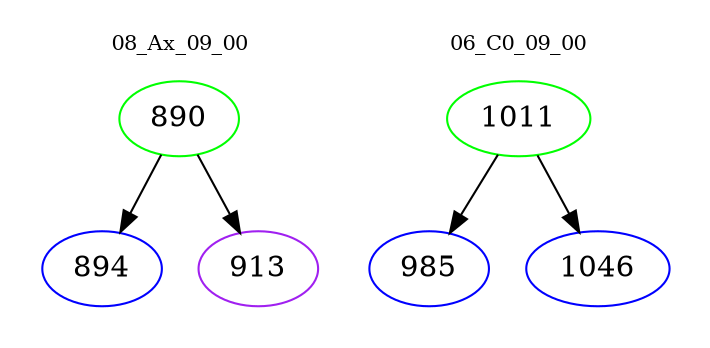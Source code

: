 digraph{
subgraph cluster_0 {
color = white
label = "08_Ax_09_00";
fontsize=10;
T0_890 [label="890", color="green"]
T0_890 -> T0_894 [color="black"]
T0_894 [label="894", color="blue"]
T0_890 -> T0_913 [color="black"]
T0_913 [label="913", color="purple"]
}
subgraph cluster_1 {
color = white
label = "06_C0_09_00";
fontsize=10;
T1_1011 [label="1011", color="green"]
T1_1011 -> T1_985 [color="black"]
T1_985 [label="985", color="blue"]
T1_1011 -> T1_1046 [color="black"]
T1_1046 [label="1046", color="blue"]
}
}
